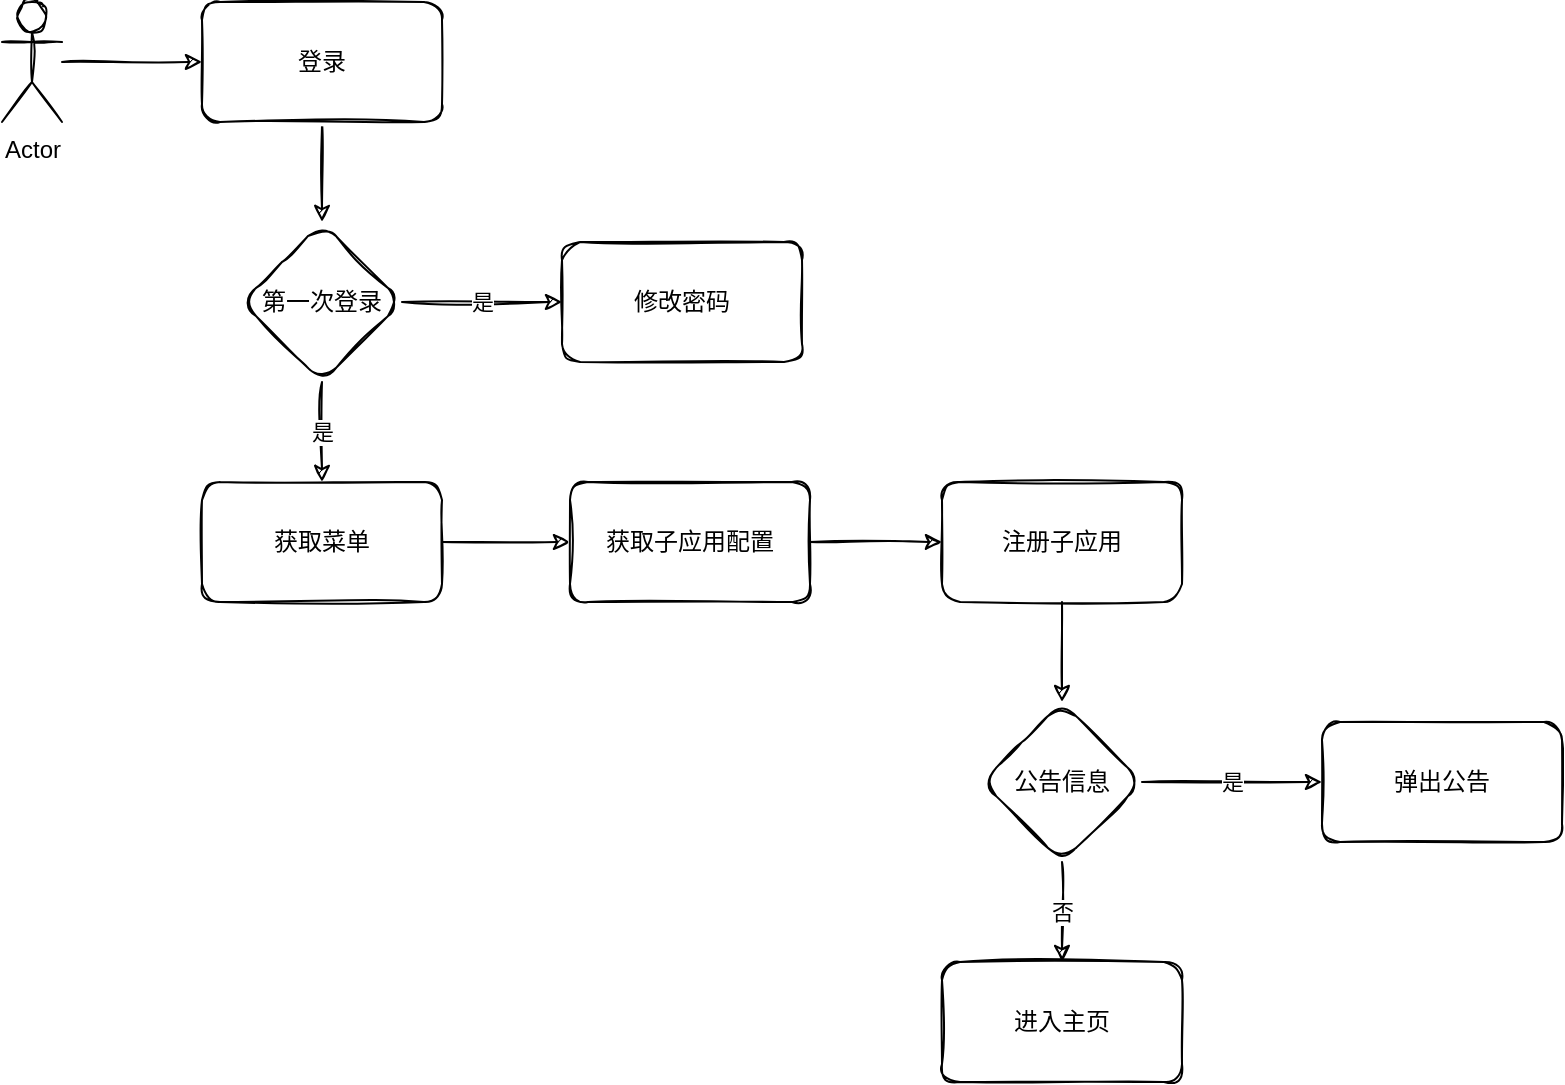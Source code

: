 <mxfile version="14.4.5" type="github">
  <diagram id="C5RBs43oDa-KdzZeNtuy" name="Page-1">
    <mxGraphModel dx="1422" dy="774" grid="1" gridSize="10" guides="1" tooltips="1" connect="1" arrows="1" fold="1" page="1" pageScale="1" pageWidth="827" pageHeight="1169" background="none" math="0" shadow="0">
      <root>
        <mxCell id="WIyWlLk6GJQsqaUBKTNV-0" />
        <mxCell id="WIyWlLk6GJQsqaUBKTNV-1" parent="WIyWlLk6GJQsqaUBKTNV-0" />
        <mxCell id="iw-i71-BUrOav5BNPxPZ-0" value="" style="edgeStyle=orthogonalEdgeStyle;orthogonalLoop=1;jettySize=auto;html=1;sketch=1;" parent="WIyWlLk6GJQsqaUBKTNV-1" source="iw-i71-BUrOav5BNPxPZ-1" target="iw-i71-BUrOav5BNPxPZ-3" edge="1">
          <mxGeometry relative="1" as="geometry" />
        </mxCell>
        <mxCell id="iw-i71-BUrOav5BNPxPZ-1" value="Actor" style="shape=umlActor;verticalLabelPosition=bottom;verticalAlign=top;html=1;outlineConnect=0;sketch=1;rounded=1;" parent="WIyWlLk6GJQsqaUBKTNV-1" vertex="1">
          <mxGeometry x="24" y="50" width="30" height="60" as="geometry" />
        </mxCell>
        <mxCell id="iw-i71-BUrOav5BNPxPZ-2" value="" style="edgeStyle=orthogonalEdgeStyle;orthogonalLoop=1;jettySize=auto;html=1;sketch=1;" parent="WIyWlLk6GJQsqaUBKTNV-1" source="iw-i71-BUrOav5BNPxPZ-3" target="iw-i71-BUrOav5BNPxPZ-5" edge="1">
          <mxGeometry relative="1" as="geometry" />
        </mxCell>
        <mxCell id="iw-i71-BUrOav5BNPxPZ-3" value="登录" style="whiteSpace=wrap;html=1;sketch=1;rounded=1;" parent="WIyWlLk6GJQsqaUBKTNV-1" vertex="1">
          <mxGeometry x="124" y="50" width="120" height="60" as="geometry" />
        </mxCell>
        <object label="是" id="iw-i71-BUrOav5BNPxPZ-4">
          <mxCell style="edgeStyle=orthogonalEdgeStyle;orthogonalLoop=1;jettySize=auto;html=1;sketch=1;" parent="WIyWlLk6GJQsqaUBKTNV-1" source="iw-i71-BUrOav5BNPxPZ-5" target="iw-i71-BUrOav5BNPxPZ-6" edge="1">
            <mxGeometry relative="1" as="geometry" />
          </mxCell>
        </object>
        <mxCell id="mTqdwymBv1QNY1xUUjX3-8" value="是" style="edgeStyle=orthogonalEdgeStyle;orthogonalLoop=1;jettySize=auto;html=1;sketch=1;" edge="1" parent="WIyWlLk6GJQsqaUBKTNV-1" source="iw-i71-BUrOav5BNPxPZ-5" target="mTqdwymBv1QNY1xUUjX3-0">
          <mxGeometry relative="1" as="geometry" />
        </mxCell>
        <mxCell id="iw-i71-BUrOav5BNPxPZ-5" value="第一次登录" style="rhombus;whiteSpace=wrap;html=1;sketch=1;rounded=1;" parent="WIyWlLk6GJQsqaUBKTNV-1" vertex="1">
          <mxGeometry x="144" y="160" width="80" height="80" as="geometry" />
        </mxCell>
        <mxCell id="mTqdwymBv1QNY1xUUjX3-9" value="" style="edgeStyle=orthogonalEdgeStyle;orthogonalLoop=1;jettySize=auto;html=1;sketch=1;" edge="1" parent="WIyWlLk6GJQsqaUBKTNV-1" source="iw-i71-BUrOav5BNPxPZ-6" target="mTqdwymBv1QNY1xUUjX3-1">
          <mxGeometry relative="1" as="geometry" />
        </mxCell>
        <mxCell id="iw-i71-BUrOav5BNPxPZ-6" value="获取菜单" style="whiteSpace=wrap;html=1;sketch=1;rounded=1;" parent="WIyWlLk6GJQsqaUBKTNV-1" vertex="1">
          <mxGeometry x="124" y="290" width="120" height="60" as="geometry" />
        </mxCell>
        <mxCell id="mTqdwymBv1QNY1xUUjX3-0" value="修改密码" style="whiteSpace=wrap;html=1;sketch=1;rounded=1;" vertex="1" parent="WIyWlLk6GJQsqaUBKTNV-1">
          <mxGeometry x="304" y="170" width="120" height="60" as="geometry" />
        </mxCell>
        <mxCell id="mTqdwymBv1QNY1xUUjX3-10" value="" style="edgeStyle=orthogonalEdgeStyle;orthogonalLoop=1;jettySize=auto;html=1;sketch=1;" edge="1" parent="WIyWlLk6GJQsqaUBKTNV-1" source="mTqdwymBv1QNY1xUUjX3-1" target="mTqdwymBv1QNY1xUUjX3-2">
          <mxGeometry relative="1" as="geometry" />
        </mxCell>
        <mxCell id="mTqdwymBv1QNY1xUUjX3-1" value="获取子应用配置" style="whiteSpace=wrap;html=1;sketch=1;rounded=1;" vertex="1" parent="WIyWlLk6GJQsqaUBKTNV-1">
          <mxGeometry x="308" y="290" width="120" height="60" as="geometry" />
        </mxCell>
        <mxCell id="mTqdwymBv1QNY1xUUjX3-11" value="" style="edgeStyle=orthogonalEdgeStyle;orthogonalLoop=1;jettySize=auto;html=1;sketch=1;" edge="1" parent="WIyWlLk6GJQsqaUBKTNV-1" source="mTqdwymBv1QNY1xUUjX3-2" target="mTqdwymBv1QNY1xUUjX3-4">
          <mxGeometry relative="1" as="geometry" />
        </mxCell>
        <mxCell id="mTqdwymBv1QNY1xUUjX3-2" value="注册子应用" style="whiteSpace=wrap;html=1;sketch=1;rounded=1;" vertex="1" parent="WIyWlLk6GJQsqaUBKTNV-1">
          <mxGeometry x="494" y="290" width="120" height="60" as="geometry" />
        </mxCell>
        <mxCell id="mTqdwymBv1QNY1xUUjX3-12" value="是" style="edgeStyle=orthogonalEdgeStyle;orthogonalLoop=1;jettySize=auto;html=1;sketch=1;" edge="1" parent="WIyWlLk6GJQsqaUBKTNV-1" source="mTqdwymBv1QNY1xUUjX3-4" target="mTqdwymBv1QNY1xUUjX3-6">
          <mxGeometry relative="1" as="geometry" />
        </mxCell>
        <mxCell id="mTqdwymBv1QNY1xUUjX3-13" value="否" style="edgeStyle=orthogonalEdgeStyle;orthogonalLoop=1;jettySize=auto;html=1;sketch=1;" edge="1" parent="WIyWlLk6GJQsqaUBKTNV-1" source="mTqdwymBv1QNY1xUUjX3-4" target="mTqdwymBv1QNY1xUUjX3-7">
          <mxGeometry relative="1" as="geometry" />
        </mxCell>
        <mxCell id="mTqdwymBv1QNY1xUUjX3-4" value="公告信息" style="rhombus;whiteSpace=wrap;html=1;sketch=1;rounded=1;" vertex="1" parent="WIyWlLk6GJQsqaUBKTNV-1">
          <mxGeometry x="514" y="400" width="80" height="80" as="geometry" />
        </mxCell>
        <mxCell id="mTqdwymBv1QNY1xUUjX3-6" value="弹出公告" style="whiteSpace=wrap;html=1;sketch=1;rounded=1;" vertex="1" parent="WIyWlLk6GJQsqaUBKTNV-1">
          <mxGeometry x="684" y="410" width="120" height="60" as="geometry" />
        </mxCell>
        <mxCell id="mTqdwymBv1QNY1xUUjX3-7" value="进入主页" style="whiteSpace=wrap;html=1;sketch=1;rounded=1;" vertex="1" parent="WIyWlLk6GJQsqaUBKTNV-1">
          <mxGeometry x="494" y="530" width="120" height="60" as="geometry" />
        </mxCell>
      </root>
    </mxGraphModel>
  </diagram>
</mxfile>
